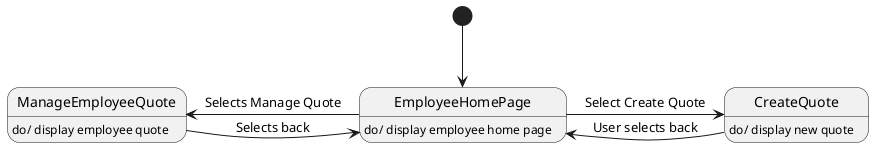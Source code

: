 @startuml
[*] --> EmployeeHomePage
EmployeeHomePage : do/ display employee home page

ManageEmployeeQuote -> EmployeeHomePage : Selects back
EmployeeHomePage -> ManageEmployeeQuote : Selects Manage Quote
ManageEmployeeQuote : do/ display employee quote

EmployeeHomePage -> CreateQuote : Select Create Quote
CreateQuote : do/ display new quote

CreateQuote -> EmployeeHomePage : User selects back
@enduml